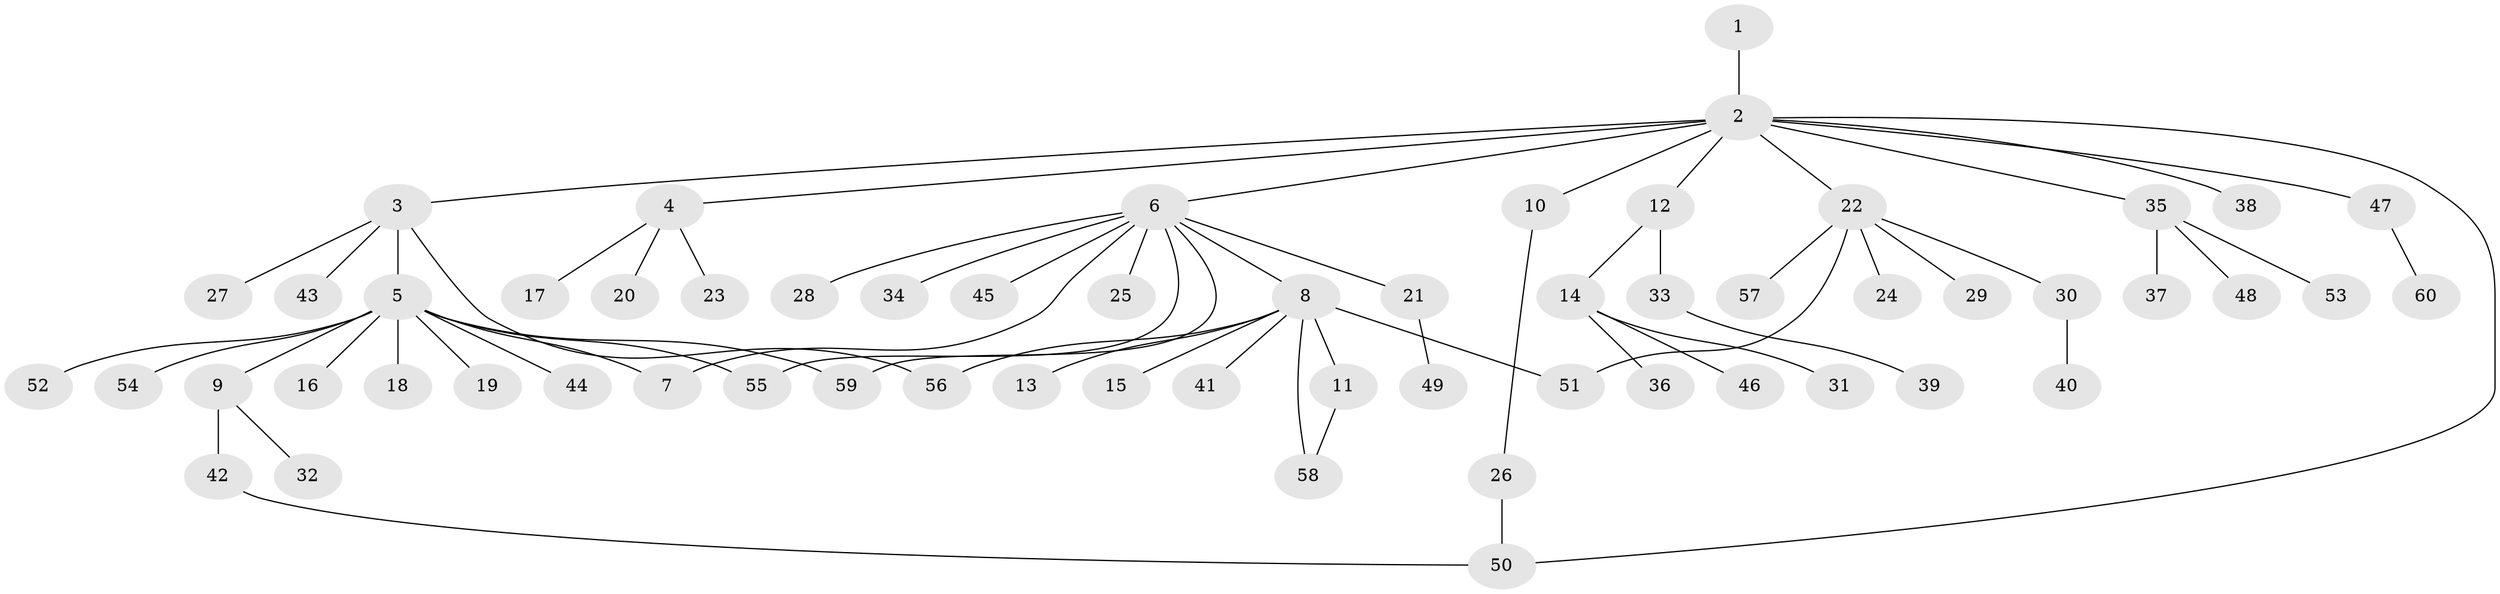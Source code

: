 // coarse degree distribution, {1: 0.8888888888888888, 12: 0.05555555555555555, 6: 0.05555555555555555}
// Generated by graph-tools (version 1.1) at 2025/50/03/04/25 21:50:32]
// undirected, 60 vertices, 67 edges
graph export_dot {
graph [start="1"]
  node [color=gray90,style=filled];
  1;
  2;
  3;
  4;
  5;
  6;
  7;
  8;
  9;
  10;
  11;
  12;
  13;
  14;
  15;
  16;
  17;
  18;
  19;
  20;
  21;
  22;
  23;
  24;
  25;
  26;
  27;
  28;
  29;
  30;
  31;
  32;
  33;
  34;
  35;
  36;
  37;
  38;
  39;
  40;
  41;
  42;
  43;
  44;
  45;
  46;
  47;
  48;
  49;
  50;
  51;
  52;
  53;
  54;
  55;
  56;
  57;
  58;
  59;
  60;
  1 -- 2;
  2 -- 3;
  2 -- 4;
  2 -- 6;
  2 -- 10;
  2 -- 12;
  2 -- 22;
  2 -- 35;
  2 -- 38;
  2 -- 47;
  2 -- 50;
  3 -- 5;
  3 -- 27;
  3 -- 43;
  3 -- 56;
  4 -- 17;
  4 -- 20;
  4 -- 23;
  5 -- 7;
  5 -- 9;
  5 -- 16;
  5 -- 18;
  5 -- 19;
  5 -- 44;
  5 -- 52;
  5 -- 54;
  5 -- 55;
  5 -- 59;
  6 -- 7;
  6 -- 8;
  6 -- 21;
  6 -- 25;
  6 -- 28;
  6 -- 34;
  6 -- 45;
  6 -- 55;
  6 -- 59;
  8 -- 11;
  8 -- 13;
  8 -- 15;
  8 -- 41;
  8 -- 51;
  8 -- 56;
  8 -- 58;
  9 -- 32;
  9 -- 42;
  10 -- 26;
  11 -- 58;
  12 -- 14;
  12 -- 33;
  14 -- 31;
  14 -- 36;
  14 -- 46;
  21 -- 49;
  22 -- 24;
  22 -- 29;
  22 -- 30;
  22 -- 51;
  22 -- 57;
  26 -- 50;
  30 -- 40;
  33 -- 39;
  35 -- 37;
  35 -- 48;
  35 -- 53;
  42 -- 50;
  47 -- 60;
}

